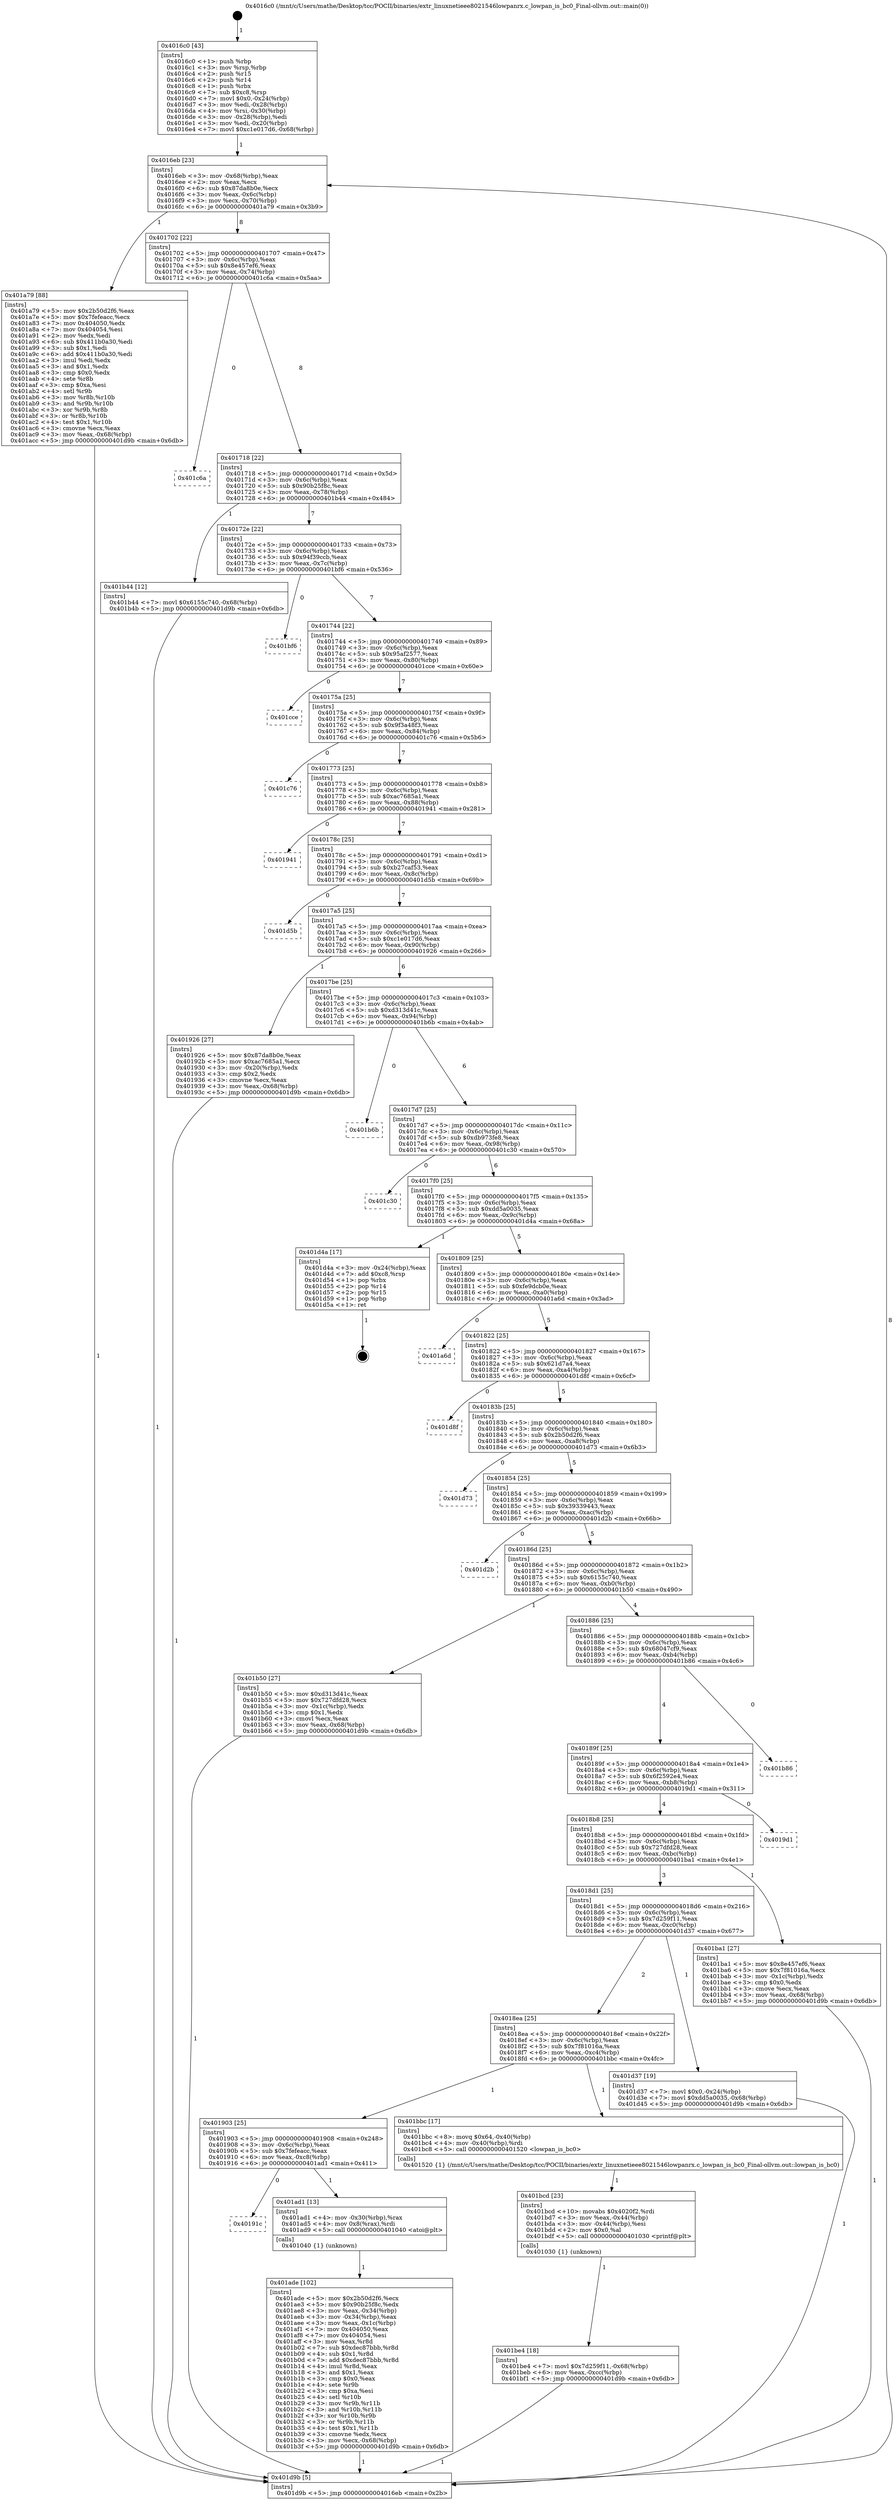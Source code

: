 digraph "0x4016c0" {
  label = "0x4016c0 (/mnt/c/Users/mathe/Desktop/tcc/POCII/binaries/extr_linuxnetieee8021546lowpanrx.c_lowpan_is_bc0_Final-ollvm.out::main(0))"
  labelloc = "t"
  node[shape=record]

  Entry [label="",width=0.3,height=0.3,shape=circle,fillcolor=black,style=filled]
  "0x4016eb" [label="{
     0x4016eb [23]\l
     | [instrs]\l
     &nbsp;&nbsp;0x4016eb \<+3\>: mov -0x68(%rbp),%eax\l
     &nbsp;&nbsp;0x4016ee \<+2\>: mov %eax,%ecx\l
     &nbsp;&nbsp;0x4016f0 \<+6\>: sub $0x87da8b0e,%ecx\l
     &nbsp;&nbsp;0x4016f6 \<+3\>: mov %eax,-0x6c(%rbp)\l
     &nbsp;&nbsp;0x4016f9 \<+3\>: mov %ecx,-0x70(%rbp)\l
     &nbsp;&nbsp;0x4016fc \<+6\>: je 0000000000401a79 \<main+0x3b9\>\l
  }"]
  "0x401a79" [label="{
     0x401a79 [88]\l
     | [instrs]\l
     &nbsp;&nbsp;0x401a79 \<+5\>: mov $0x2b50d2f6,%eax\l
     &nbsp;&nbsp;0x401a7e \<+5\>: mov $0x7fefeacc,%ecx\l
     &nbsp;&nbsp;0x401a83 \<+7\>: mov 0x404050,%edx\l
     &nbsp;&nbsp;0x401a8a \<+7\>: mov 0x404054,%esi\l
     &nbsp;&nbsp;0x401a91 \<+2\>: mov %edx,%edi\l
     &nbsp;&nbsp;0x401a93 \<+6\>: sub $0x411b0a30,%edi\l
     &nbsp;&nbsp;0x401a99 \<+3\>: sub $0x1,%edi\l
     &nbsp;&nbsp;0x401a9c \<+6\>: add $0x411b0a30,%edi\l
     &nbsp;&nbsp;0x401aa2 \<+3\>: imul %edi,%edx\l
     &nbsp;&nbsp;0x401aa5 \<+3\>: and $0x1,%edx\l
     &nbsp;&nbsp;0x401aa8 \<+3\>: cmp $0x0,%edx\l
     &nbsp;&nbsp;0x401aab \<+4\>: sete %r8b\l
     &nbsp;&nbsp;0x401aaf \<+3\>: cmp $0xa,%esi\l
     &nbsp;&nbsp;0x401ab2 \<+4\>: setl %r9b\l
     &nbsp;&nbsp;0x401ab6 \<+3\>: mov %r8b,%r10b\l
     &nbsp;&nbsp;0x401ab9 \<+3\>: and %r9b,%r10b\l
     &nbsp;&nbsp;0x401abc \<+3\>: xor %r9b,%r8b\l
     &nbsp;&nbsp;0x401abf \<+3\>: or %r8b,%r10b\l
     &nbsp;&nbsp;0x401ac2 \<+4\>: test $0x1,%r10b\l
     &nbsp;&nbsp;0x401ac6 \<+3\>: cmovne %ecx,%eax\l
     &nbsp;&nbsp;0x401ac9 \<+3\>: mov %eax,-0x68(%rbp)\l
     &nbsp;&nbsp;0x401acc \<+5\>: jmp 0000000000401d9b \<main+0x6db\>\l
  }"]
  "0x401702" [label="{
     0x401702 [22]\l
     | [instrs]\l
     &nbsp;&nbsp;0x401702 \<+5\>: jmp 0000000000401707 \<main+0x47\>\l
     &nbsp;&nbsp;0x401707 \<+3\>: mov -0x6c(%rbp),%eax\l
     &nbsp;&nbsp;0x40170a \<+5\>: sub $0x8e457ef6,%eax\l
     &nbsp;&nbsp;0x40170f \<+3\>: mov %eax,-0x74(%rbp)\l
     &nbsp;&nbsp;0x401712 \<+6\>: je 0000000000401c6a \<main+0x5aa\>\l
  }"]
  Exit [label="",width=0.3,height=0.3,shape=circle,fillcolor=black,style=filled,peripheries=2]
  "0x401c6a" [label="{
     0x401c6a\l
  }", style=dashed]
  "0x401718" [label="{
     0x401718 [22]\l
     | [instrs]\l
     &nbsp;&nbsp;0x401718 \<+5\>: jmp 000000000040171d \<main+0x5d\>\l
     &nbsp;&nbsp;0x40171d \<+3\>: mov -0x6c(%rbp),%eax\l
     &nbsp;&nbsp;0x401720 \<+5\>: sub $0x90b25f8c,%eax\l
     &nbsp;&nbsp;0x401725 \<+3\>: mov %eax,-0x78(%rbp)\l
     &nbsp;&nbsp;0x401728 \<+6\>: je 0000000000401b44 \<main+0x484\>\l
  }"]
  "0x401be4" [label="{
     0x401be4 [18]\l
     | [instrs]\l
     &nbsp;&nbsp;0x401be4 \<+7\>: movl $0x7d259f11,-0x68(%rbp)\l
     &nbsp;&nbsp;0x401beb \<+6\>: mov %eax,-0xcc(%rbp)\l
     &nbsp;&nbsp;0x401bf1 \<+5\>: jmp 0000000000401d9b \<main+0x6db\>\l
  }"]
  "0x401b44" [label="{
     0x401b44 [12]\l
     | [instrs]\l
     &nbsp;&nbsp;0x401b44 \<+7\>: movl $0x6155c740,-0x68(%rbp)\l
     &nbsp;&nbsp;0x401b4b \<+5\>: jmp 0000000000401d9b \<main+0x6db\>\l
  }"]
  "0x40172e" [label="{
     0x40172e [22]\l
     | [instrs]\l
     &nbsp;&nbsp;0x40172e \<+5\>: jmp 0000000000401733 \<main+0x73\>\l
     &nbsp;&nbsp;0x401733 \<+3\>: mov -0x6c(%rbp),%eax\l
     &nbsp;&nbsp;0x401736 \<+5\>: sub $0x94f39ccb,%eax\l
     &nbsp;&nbsp;0x40173b \<+3\>: mov %eax,-0x7c(%rbp)\l
     &nbsp;&nbsp;0x40173e \<+6\>: je 0000000000401bf6 \<main+0x536\>\l
  }"]
  "0x401bcd" [label="{
     0x401bcd [23]\l
     | [instrs]\l
     &nbsp;&nbsp;0x401bcd \<+10\>: movabs $0x4020f2,%rdi\l
     &nbsp;&nbsp;0x401bd7 \<+3\>: mov %eax,-0x44(%rbp)\l
     &nbsp;&nbsp;0x401bda \<+3\>: mov -0x44(%rbp),%esi\l
     &nbsp;&nbsp;0x401bdd \<+2\>: mov $0x0,%al\l
     &nbsp;&nbsp;0x401bdf \<+5\>: call 0000000000401030 \<printf@plt\>\l
     | [calls]\l
     &nbsp;&nbsp;0x401030 \{1\} (unknown)\l
  }"]
  "0x401bf6" [label="{
     0x401bf6\l
  }", style=dashed]
  "0x401744" [label="{
     0x401744 [22]\l
     | [instrs]\l
     &nbsp;&nbsp;0x401744 \<+5\>: jmp 0000000000401749 \<main+0x89\>\l
     &nbsp;&nbsp;0x401749 \<+3\>: mov -0x6c(%rbp),%eax\l
     &nbsp;&nbsp;0x40174c \<+5\>: sub $0x95af2577,%eax\l
     &nbsp;&nbsp;0x401751 \<+3\>: mov %eax,-0x80(%rbp)\l
     &nbsp;&nbsp;0x401754 \<+6\>: je 0000000000401cce \<main+0x60e\>\l
  }"]
  "0x401ade" [label="{
     0x401ade [102]\l
     | [instrs]\l
     &nbsp;&nbsp;0x401ade \<+5\>: mov $0x2b50d2f6,%ecx\l
     &nbsp;&nbsp;0x401ae3 \<+5\>: mov $0x90b25f8c,%edx\l
     &nbsp;&nbsp;0x401ae8 \<+3\>: mov %eax,-0x34(%rbp)\l
     &nbsp;&nbsp;0x401aeb \<+3\>: mov -0x34(%rbp),%eax\l
     &nbsp;&nbsp;0x401aee \<+3\>: mov %eax,-0x1c(%rbp)\l
     &nbsp;&nbsp;0x401af1 \<+7\>: mov 0x404050,%eax\l
     &nbsp;&nbsp;0x401af8 \<+7\>: mov 0x404054,%esi\l
     &nbsp;&nbsp;0x401aff \<+3\>: mov %eax,%r8d\l
     &nbsp;&nbsp;0x401b02 \<+7\>: sub $0xdec87bbb,%r8d\l
     &nbsp;&nbsp;0x401b09 \<+4\>: sub $0x1,%r8d\l
     &nbsp;&nbsp;0x401b0d \<+7\>: add $0xdec87bbb,%r8d\l
     &nbsp;&nbsp;0x401b14 \<+4\>: imul %r8d,%eax\l
     &nbsp;&nbsp;0x401b18 \<+3\>: and $0x1,%eax\l
     &nbsp;&nbsp;0x401b1b \<+3\>: cmp $0x0,%eax\l
     &nbsp;&nbsp;0x401b1e \<+4\>: sete %r9b\l
     &nbsp;&nbsp;0x401b22 \<+3\>: cmp $0xa,%esi\l
     &nbsp;&nbsp;0x401b25 \<+4\>: setl %r10b\l
     &nbsp;&nbsp;0x401b29 \<+3\>: mov %r9b,%r11b\l
     &nbsp;&nbsp;0x401b2c \<+3\>: and %r10b,%r11b\l
     &nbsp;&nbsp;0x401b2f \<+3\>: xor %r10b,%r9b\l
     &nbsp;&nbsp;0x401b32 \<+3\>: or %r9b,%r11b\l
     &nbsp;&nbsp;0x401b35 \<+4\>: test $0x1,%r11b\l
     &nbsp;&nbsp;0x401b39 \<+3\>: cmovne %edx,%ecx\l
     &nbsp;&nbsp;0x401b3c \<+3\>: mov %ecx,-0x68(%rbp)\l
     &nbsp;&nbsp;0x401b3f \<+5\>: jmp 0000000000401d9b \<main+0x6db\>\l
  }"]
  "0x401cce" [label="{
     0x401cce\l
  }", style=dashed]
  "0x40175a" [label="{
     0x40175a [25]\l
     | [instrs]\l
     &nbsp;&nbsp;0x40175a \<+5\>: jmp 000000000040175f \<main+0x9f\>\l
     &nbsp;&nbsp;0x40175f \<+3\>: mov -0x6c(%rbp),%eax\l
     &nbsp;&nbsp;0x401762 \<+5\>: sub $0x9f3a48f3,%eax\l
     &nbsp;&nbsp;0x401767 \<+6\>: mov %eax,-0x84(%rbp)\l
     &nbsp;&nbsp;0x40176d \<+6\>: je 0000000000401c76 \<main+0x5b6\>\l
  }"]
  "0x40191c" [label="{
     0x40191c\l
  }", style=dashed]
  "0x401c76" [label="{
     0x401c76\l
  }", style=dashed]
  "0x401773" [label="{
     0x401773 [25]\l
     | [instrs]\l
     &nbsp;&nbsp;0x401773 \<+5\>: jmp 0000000000401778 \<main+0xb8\>\l
     &nbsp;&nbsp;0x401778 \<+3\>: mov -0x6c(%rbp),%eax\l
     &nbsp;&nbsp;0x40177b \<+5\>: sub $0xac7685a1,%eax\l
     &nbsp;&nbsp;0x401780 \<+6\>: mov %eax,-0x88(%rbp)\l
     &nbsp;&nbsp;0x401786 \<+6\>: je 0000000000401941 \<main+0x281\>\l
  }"]
  "0x401ad1" [label="{
     0x401ad1 [13]\l
     | [instrs]\l
     &nbsp;&nbsp;0x401ad1 \<+4\>: mov -0x30(%rbp),%rax\l
     &nbsp;&nbsp;0x401ad5 \<+4\>: mov 0x8(%rax),%rdi\l
     &nbsp;&nbsp;0x401ad9 \<+5\>: call 0000000000401040 \<atoi@plt\>\l
     | [calls]\l
     &nbsp;&nbsp;0x401040 \{1\} (unknown)\l
  }"]
  "0x401941" [label="{
     0x401941\l
  }", style=dashed]
  "0x40178c" [label="{
     0x40178c [25]\l
     | [instrs]\l
     &nbsp;&nbsp;0x40178c \<+5\>: jmp 0000000000401791 \<main+0xd1\>\l
     &nbsp;&nbsp;0x401791 \<+3\>: mov -0x6c(%rbp),%eax\l
     &nbsp;&nbsp;0x401794 \<+5\>: sub $0xb27caf53,%eax\l
     &nbsp;&nbsp;0x401799 \<+6\>: mov %eax,-0x8c(%rbp)\l
     &nbsp;&nbsp;0x40179f \<+6\>: je 0000000000401d5b \<main+0x69b\>\l
  }"]
  "0x401903" [label="{
     0x401903 [25]\l
     | [instrs]\l
     &nbsp;&nbsp;0x401903 \<+5\>: jmp 0000000000401908 \<main+0x248\>\l
     &nbsp;&nbsp;0x401908 \<+3\>: mov -0x6c(%rbp),%eax\l
     &nbsp;&nbsp;0x40190b \<+5\>: sub $0x7fefeacc,%eax\l
     &nbsp;&nbsp;0x401910 \<+6\>: mov %eax,-0xc8(%rbp)\l
     &nbsp;&nbsp;0x401916 \<+6\>: je 0000000000401ad1 \<main+0x411\>\l
  }"]
  "0x401d5b" [label="{
     0x401d5b\l
  }", style=dashed]
  "0x4017a5" [label="{
     0x4017a5 [25]\l
     | [instrs]\l
     &nbsp;&nbsp;0x4017a5 \<+5\>: jmp 00000000004017aa \<main+0xea\>\l
     &nbsp;&nbsp;0x4017aa \<+3\>: mov -0x6c(%rbp),%eax\l
     &nbsp;&nbsp;0x4017ad \<+5\>: sub $0xc1e017d6,%eax\l
     &nbsp;&nbsp;0x4017b2 \<+6\>: mov %eax,-0x90(%rbp)\l
     &nbsp;&nbsp;0x4017b8 \<+6\>: je 0000000000401926 \<main+0x266\>\l
  }"]
  "0x401bbc" [label="{
     0x401bbc [17]\l
     | [instrs]\l
     &nbsp;&nbsp;0x401bbc \<+8\>: movq $0x64,-0x40(%rbp)\l
     &nbsp;&nbsp;0x401bc4 \<+4\>: mov -0x40(%rbp),%rdi\l
     &nbsp;&nbsp;0x401bc8 \<+5\>: call 0000000000401520 \<lowpan_is_bc0\>\l
     | [calls]\l
     &nbsp;&nbsp;0x401520 \{1\} (/mnt/c/Users/mathe/Desktop/tcc/POCII/binaries/extr_linuxnetieee8021546lowpanrx.c_lowpan_is_bc0_Final-ollvm.out::lowpan_is_bc0)\l
  }"]
  "0x401926" [label="{
     0x401926 [27]\l
     | [instrs]\l
     &nbsp;&nbsp;0x401926 \<+5\>: mov $0x87da8b0e,%eax\l
     &nbsp;&nbsp;0x40192b \<+5\>: mov $0xac7685a1,%ecx\l
     &nbsp;&nbsp;0x401930 \<+3\>: mov -0x20(%rbp),%edx\l
     &nbsp;&nbsp;0x401933 \<+3\>: cmp $0x2,%edx\l
     &nbsp;&nbsp;0x401936 \<+3\>: cmovne %ecx,%eax\l
     &nbsp;&nbsp;0x401939 \<+3\>: mov %eax,-0x68(%rbp)\l
     &nbsp;&nbsp;0x40193c \<+5\>: jmp 0000000000401d9b \<main+0x6db\>\l
  }"]
  "0x4017be" [label="{
     0x4017be [25]\l
     | [instrs]\l
     &nbsp;&nbsp;0x4017be \<+5\>: jmp 00000000004017c3 \<main+0x103\>\l
     &nbsp;&nbsp;0x4017c3 \<+3\>: mov -0x6c(%rbp),%eax\l
     &nbsp;&nbsp;0x4017c6 \<+5\>: sub $0xd313d41c,%eax\l
     &nbsp;&nbsp;0x4017cb \<+6\>: mov %eax,-0x94(%rbp)\l
     &nbsp;&nbsp;0x4017d1 \<+6\>: je 0000000000401b6b \<main+0x4ab\>\l
  }"]
  "0x401d9b" [label="{
     0x401d9b [5]\l
     | [instrs]\l
     &nbsp;&nbsp;0x401d9b \<+5\>: jmp 00000000004016eb \<main+0x2b\>\l
  }"]
  "0x4016c0" [label="{
     0x4016c0 [43]\l
     | [instrs]\l
     &nbsp;&nbsp;0x4016c0 \<+1\>: push %rbp\l
     &nbsp;&nbsp;0x4016c1 \<+3\>: mov %rsp,%rbp\l
     &nbsp;&nbsp;0x4016c4 \<+2\>: push %r15\l
     &nbsp;&nbsp;0x4016c6 \<+2\>: push %r14\l
     &nbsp;&nbsp;0x4016c8 \<+1\>: push %rbx\l
     &nbsp;&nbsp;0x4016c9 \<+7\>: sub $0xc8,%rsp\l
     &nbsp;&nbsp;0x4016d0 \<+7\>: movl $0x0,-0x24(%rbp)\l
     &nbsp;&nbsp;0x4016d7 \<+3\>: mov %edi,-0x28(%rbp)\l
     &nbsp;&nbsp;0x4016da \<+4\>: mov %rsi,-0x30(%rbp)\l
     &nbsp;&nbsp;0x4016de \<+3\>: mov -0x28(%rbp),%edi\l
     &nbsp;&nbsp;0x4016e1 \<+3\>: mov %edi,-0x20(%rbp)\l
     &nbsp;&nbsp;0x4016e4 \<+7\>: movl $0xc1e017d6,-0x68(%rbp)\l
  }"]
  "0x4018ea" [label="{
     0x4018ea [25]\l
     | [instrs]\l
     &nbsp;&nbsp;0x4018ea \<+5\>: jmp 00000000004018ef \<main+0x22f\>\l
     &nbsp;&nbsp;0x4018ef \<+3\>: mov -0x6c(%rbp),%eax\l
     &nbsp;&nbsp;0x4018f2 \<+5\>: sub $0x7f81016a,%eax\l
     &nbsp;&nbsp;0x4018f7 \<+6\>: mov %eax,-0xc4(%rbp)\l
     &nbsp;&nbsp;0x4018fd \<+6\>: je 0000000000401bbc \<main+0x4fc\>\l
  }"]
  "0x401b6b" [label="{
     0x401b6b\l
  }", style=dashed]
  "0x4017d7" [label="{
     0x4017d7 [25]\l
     | [instrs]\l
     &nbsp;&nbsp;0x4017d7 \<+5\>: jmp 00000000004017dc \<main+0x11c\>\l
     &nbsp;&nbsp;0x4017dc \<+3\>: mov -0x6c(%rbp),%eax\l
     &nbsp;&nbsp;0x4017df \<+5\>: sub $0xdb973fe8,%eax\l
     &nbsp;&nbsp;0x4017e4 \<+6\>: mov %eax,-0x98(%rbp)\l
     &nbsp;&nbsp;0x4017ea \<+6\>: je 0000000000401c30 \<main+0x570\>\l
  }"]
  "0x401d37" [label="{
     0x401d37 [19]\l
     | [instrs]\l
     &nbsp;&nbsp;0x401d37 \<+7\>: movl $0x0,-0x24(%rbp)\l
     &nbsp;&nbsp;0x401d3e \<+7\>: movl $0xdd5a0035,-0x68(%rbp)\l
     &nbsp;&nbsp;0x401d45 \<+5\>: jmp 0000000000401d9b \<main+0x6db\>\l
  }"]
  "0x401c30" [label="{
     0x401c30\l
  }", style=dashed]
  "0x4017f0" [label="{
     0x4017f0 [25]\l
     | [instrs]\l
     &nbsp;&nbsp;0x4017f0 \<+5\>: jmp 00000000004017f5 \<main+0x135\>\l
     &nbsp;&nbsp;0x4017f5 \<+3\>: mov -0x6c(%rbp),%eax\l
     &nbsp;&nbsp;0x4017f8 \<+5\>: sub $0xdd5a0035,%eax\l
     &nbsp;&nbsp;0x4017fd \<+6\>: mov %eax,-0x9c(%rbp)\l
     &nbsp;&nbsp;0x401803 \<+6\>: je 0000000000401d4a \<main+0x68a\>\l
  }"]
  "0x4018d1" [label="{
     0x4018d1 [25]\l
     | [instrs]\l
     &nbsp;&nbsp;0x4018d1 \<+5\>: jmp 00000000004018d6 \<main+0x216\>\l
     &nbsp;&nbsp;0x4018d6 \<+3\>: mov -0x6c(%rbp),%eax\l
     &nbsp;&nbsp;0x4018d9 \<+5\>: sub $0x7d259f11,%eax\l
     &nbsp;&nbsp;0x4018de \<+6\>: mov %eax,-0xc0(%rbp)\l
     &nbsp;&nbsp;0x4018e4 \<+6\>: je 0000000000401d37 \<main+0x677\>\l
  }"]
  "0x401d4a" [label="{
     0x401d4a [17]\l
     | [instrs]\l
     &nbsp;&nbsp;0x401d4a \<+3\>: mov -0x24(%rbp),%eax\l
     &nbsp;&nbsp;0x401d4d \<+7\>: add $0xc8,%rsp\l
     &nbsp;&nbsp;0x401d54 \<+1\>: pop %rbx\l
     &nbsp;&nbsp;0x401d55 \<+2\>: pop %r14\l
     &nbsp;&nbsp;0x401d57 \<+2\>: pop %r15\l
     &nbsp;&nbsp;0x401d59 \<+1\>: pop %rbp\l
     &nbsp;&nbsp;0x401d5a \<+1\>: ret\l
  }"]
  "0x401809" [label="{
     0x401809 [25]\l
     | [instrs]\l
     &nbsp;&nbsp;0x401809 \<+5\>: jmp 000000000040180e \<main+0x14e\>\l
     &nbsp;&nbsp;0x40180e \<+3\>: mov -0x6c(%rbp),%eax\l
     &nbsp;&nbsp;0x401811 \<+5\>: sub $0xfe9dcb0e,%eax\l
     &nbsp;&nbsp;0x401816 \<+6\>: mov %eax,-0xa0(%rbp)\l
     &nbsp;&nbsp;0x40181c \<+6\>: je 0000000000401a6d \<main+0x3ad\>\l
  }"]
  "0x401ba1" [label="{
     0x401ba1 [27]\l
     | [instrs]\l
     &nbsp;&nbsp;0x401ba1 \<+5\>: mov $0x8e457ef6,%eax\l
     &nbsp;&nbsp;0x401ba6 \<+5\>: mov $0x7f81016a,%ecx\l
     &nbsp;&nbsp;0x401bab \<+3\>: mov -0x1c(%rbp),%edx\l
     &nbsp;&nbsp;0x401bae \<+3\>: cmp $0x0,%edx\l
     &nbsp;&nbsp;0x401bb1 \<+3\>: cmove %ecx,%eax\l
     &nbsp;&nbsp;0x401bb4 \<+3\>: mov %eax,-0x68(%rbp)\l
     &nbsp;&nbsp;0x401bb7 \<+5\>: jmp 0000000000401d9b \<main+0x6db\>\l
  }"]
  "0x401a6d" [label="{
     0x401a6d\l
  }", style=dashed]
  "0x401822" [label="{
     0x401822 [25]\l
     | [instrs]\l
     &nbsp;&nbsp;0x401822 \<+5\>: jmp 0000000000401827 \<main+0x167\>\l
     &nbsp;&nbsp;0x401827 \<+3\>: mov -0x6c(%rbp),%eax\l
     &nbsp;&nbsp;0x40182a \<+5\>: sub $0x621d7a4,%eax\l
     &nbsp;&nbsp;0x40182f \<+6\>: mov %eax,-0xa4(%rbp)\l
     &nbsp;&nbsp;0x401835 \<+6\>: je 0000000000401d8f \<main+0x6cf\>\l
  }"]
  "0x4018b8" [label="{
     0x4018b8 [25]\l
     | [instrs]\l
     &nbsp;&nbsp;0x4018b8 \<+5\>: jmp 00000000004018bd \<main+0x1fd\>\l
     &nbsp;&nbsp;0x4018bd \<+3\>: mov -0x6c(%rbp),%eax\l
     &nbsp;&nbsp;0x4018c0 \<+5\>: sub $0x727dfd28,%eax\l
     &nbsp;&nbsp;0x4018c5 \<+6\>: mov %eax,-0xbc(%rbp)\l
     &nbsp;&nbsp;0x4018cb \<+6\>: je 0000000000401ba1 \<main+0x4e1\>\l
  }"]
  "0x401d8f" [label="{
     0x401d8f\l
  }", style=dashed]
  "0x40183b" [label="{
     0x40183b [25]\l
     | [instrs]\l
     &nbsp;&nbsp;0x40183b \<+5\>: jmp 0000000000401840 \<main+0x180\>\l
     &nbsp;&nbsp;0x401840 \<+3\>: mov -0x6c(%rbp),%eax\l
     &nbsp;&nbsp;0x401843 \<+5\>: sub $0x2b50d2f6,%eax\l
     &nbsp;&nbsp;0x401848 \<+6\>: mov %eax,-0xa8(%rbp)\l
     &nbsp;&nbsp;0x40184e \<+6\>: je 0000000000401d73 \<main+0x6b3\>\l
  }"]
  "0x4019d1" [label="{
     0x4019d1\l
  }", style=dashed]
  "0x401d73" [label="{
     0x401d73\l
  }", style=dashed]
  "0x401854" [label="{
     0x401854 [25]\l
     | [instrs]\l
     &nbsp;&nbsp;0x401854 \<+5\>: jmp 0000000000401859 \<main+0x199\>\l
     &nbsp;&nbsp;0x401859 \<+3\>: mov -0x6c(%rbp),%eax\l
     &nbsp;&nbsp;0x40185c \<+5\>: sub $0x39339443,%eax\l
     &nbsp;&nbsp;0x401861 \<+6\>: mov %eax,-0xac(%rbp)\l
     &nbsp;&nbsp;0x401867 \<+6\>: je 0000000000401d2b \<main+0x66b\>\l
  }"]
  "0x40189f" [label="{
     0x40189f [25]\l
     | [instrs]\l
     &nbsp;&nbsp;0x40189f \<+5\>: jmp 00000000004018a4 \<main+0x1e4\>\l
     &nbsp;&nbsp;0x4018a4 \<+3\>: mov -0x6c(%rbp),%eax\l
     &nbsp;&nbsp;0x4018a7 \<+5\>: sub $0x6f2592e4,%eax\l
     &nbsp;&nbsp;0x4018ac \<+6\>: mov %eax,-0xb8(%rbp)\l
     &nbsp;&nbsp;0x4018b2 \<+6\>: je 00000000004019d1 \<main+0x311\>\l
  }"]
  "0x401d2b" [label="{
     0x401d2b\l
  }", style=dashed]
  "0x40186d" [label="{
     0x40186d [25]\l
     | [instrs]\l
     &nbsp;&nbsp;0x40186d \<+5\>: jmp 0000000000401872 \<main+0x1b2\>\l
     &nbsp;&nbsp;0x401872 \<+3\>: mov -0x6c(%rbp),%eax\l
     &nbsp;&nbsp;0x401875 \<+5\>: sub $0x6155c740,%eax\l
     &nbsp;&nbsp;0x40187a \<+6\>: mov %eax,-0xb0(%rbp)\l
     &nbsp;&nbsp;0x401880 \<+6\>: je 0000000000401b50 \<main+0x490\>\l
  }"]
  "0x401b86" [label="{
     0x401b86\l
  }", style=dashed]
  "0x401b50" [label="{
     0x401b50 [27]\l
     | [instrs]\l
     &nbsp;&nbsp;0x401b50 \<+5\>: mov $0xd313d41c,%eax\l
     &nbsp;&nbsp;0x401b55 \<+5\>: mov $0x727dfd28,%ecx\l
     &nbsp;&nbsp;0x401b5a \<+3\>: mov -0x1c(%rbp),%edx\l
     &nbsp;&nbsp;0x401b5d \<+3\>: cmp $0x1,%edx\l
     &nbsp;&nbsp;0x401b60 \<+3\>: cmovl %ecx,%eax\l
     &nbsp;&nbsp;0x401b63 \<+3\>: mov %eax,-0x68(%rbp)\l
     &nbsp;&nbsp;0x401b66 \<+5\>: jmp 0000000000401d9b \<main+0x6db\>\l
  }"]
  "0x401886" [label="{
     0x401886 [25]\l
     | [instrs]\l
     &nbsp;&nbsp;0x401886 \<+5\>: jmp 000000000040188b \<main+0x1cb\>\l
     &nbsp;&nbsp;0x40188b \<+3\>: mov -0x6c(%rbp),%eax\l
     &nbsp;&nbsp;0x40188e \<+5\>: sub $0x68047cf9,%eax\l
     &nbsp;&nbsp;0x401893 \<+6\>: mov %eax,-0xb4(%rbp)\l
     &nbsp;&nbsp;0x401899 \<+6\>: je 0000000000401b86 \<main+0x4c6\>\l
  }"]
  Entry -> "0x4016c0" [label=" 1"]
  "0x4016eb" -> "0x401a79" [label=" 1"]
  "0x4016eb" -> "0x401702" [label=" 8"]
  "0x401d4a" -> Exit [label=" 1"]
  "0x401702" -> "0x401c6a" [label=" 0"]
  "0x401702" -> "0x401718" [label=" 8"]
  "0x401d37" -> "0x401d9b" [label=" 1"]
  "0x401718" -> "0x401b44" [label=" 1"]
  "0x401718" -> "0x40172e" [label=" 7"]
  "0x401be4" -> "0x401d9b" [label=" 1"]
  "0x40172e" -> "0x401bf6" [label=" 0"]
  "0x40172e" -> "0x401744" [label=" 7"]
  "0x401bcd" -> "0x401be4" [label=" 1"]
  "0x401744" -> "0x401cce" [label=" 0"]
  "0x401744" -> "0x40175a" [label=" 7"]
  "0x401bbc" -> "0x401bcd" [label=" 1"]
  "0x40175a" -> "0x401c76" [label=" 0"]
  "0x40175a" -> "0x401773" [label=" 7"]
  "0x401ba1" -> "0x401d9b" [label=" 1"]
  "0x401773" -> "0x401941" [label=" 0"]
  "0x401773" -> "0x40178c" [label=" 7"]
  "0x401b50" -> "0x401d9b" [label=" 1"]
  "0x40178c" -> "0x401d5b" [label=" 0"]
  "0x40178c" -> "0x4017a5" [label=" 7"]
  "0x401ade" -> "0x401d9b" [label=" 1"]
  "0x4017a5" -> "0x401926" [label=" 1"]
  "0x4017a5" -> "0x4017be" [label=" 6"]
  "0x401926" -> "0x401d9b" [label=" 1"]
  "0x4016c0" -> "0x4016eb" [label=" 1"]
  "0x401d9b" -> "0x4016eb" [label=" 8"]
  "0x401a79" -> "0x401d9b" [label=" 1"]
  "0x401ad1" -> "0x401ade" [label=" 1"]
  "0x4017be" -> "0x401b6b" [label=" 0"]
  "0x4017be" -> "0x4017d7" [label=" 6"]
  "0x401903" -> "0x401ad1" [label=" 1"]
  "0x4017d7" -> "0x401c30" [label=" 0"]
  "0x4017d7" -> "0x4017f0" [label=" 6"]
  "0x401b44" -> "0x401d9b" [label=" 1"]
  "0x4017f0" -> "0x401d4a" [label=" 1"]
  "0x4017f0" -> "0x401809" [label=" 5"]
  "0x4018ea" -> "0x401bbc" [label=" 1"]
  "0x401809" -> "0x401a6d" [label=" 0"]
  "0x401809" -> "0x401822" [label=" 5"]
  "0x401903" -> "0x40191c" [label=" 0"]
  "0x401822" -> "0x401d8f" [label=" 0"]
  "0x401822" -> "0x40183b" [label=" 5"]
  "0x4018d1" -> "0x401d37" [label=" 1"]
  "0x40183b" -> "0x401d73" [label=" 0"]
  "0x40183b" -> "0x401854" [label=" 5"]
  "0x4018ea" -> "0x401903" [label=" 1"]
  "0x401854" -> "0x401d2b" [label=" 0"]
  "0x401854" -> "0x40186d" [label=" 5"]
  "0x4018b8" -> "0x401ba1" [label=" 1"]
  "0x40186d" -> "0x401b50" [label=" 1"]
  "0x40186d" -> "0x401886" [label=" 4"]
  "0x4018d1" -> "0x4018ea" [label=" 2"]
  "0x401886" -> "0x401b86" [label=" 0"]
  "0x401886" -> "0x40189f" [label=" 4"]
  "0x4018b8" -> "0x4018d1" [label=" 3"]
  "0x40189f" -> "0x4019d1" [label=" 0"]
  "0x40189f" -> "0x4018b8" [label=" 4"]
}
